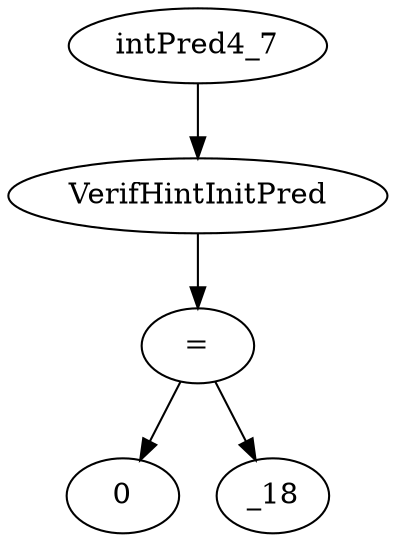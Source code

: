 digraph dag {
0 [label="intPred4_7"];
1 [label="VerifHintInitPred"];
2 [label="="];
3 [label="0"];
4 [label="_18"];
"0" -> "1"[label=""]
"1" -> "2"[label=""]
"2" -> "4"[label=""]
"2" -> "3"[label=""]
}
